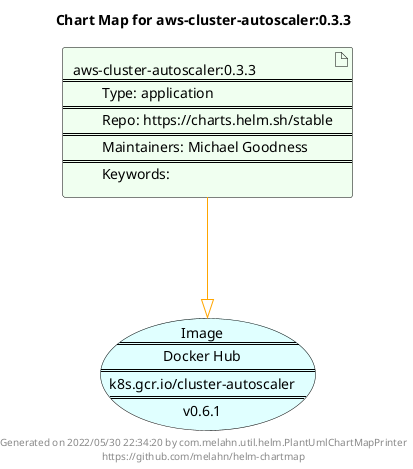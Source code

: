 @startuml
skinparam linetype ortho
skinparam backgroundColor white
skinparam usecaseBorderColor black
skinparam usecaseArrowColor LightSlateGray
skinparam artifactBorderColor black
skinparam artifactArrowColor LightSlateGray

title Chart Map for aws-cluster-autoscaler:0.3.3

'There is one referenced Helm Chart
artifact "aws-cluster-autoscaler:0.3.3\n====\n\tType: application\n====\n\tRepo: https://charts.helm.sh/stable\n====\n\tMaintainers: Michael Goodness\n====\n\tKeywords: " as aws_cluster_autoscaler_0_3_3 #HoneyDew

'There is one referenced Docker Image
usecase "Image\n====\nDocker Hub\n====\nk8s.gcr.io/cluster-autoscaler\n====\nv0.6.1" as k8s_gcr_io_cluster_autoscaler_v0_6_1 #LightCyan

'Chart Dependencies
aws_cluster_autoscaler_0_3_3--[#orange]-|>k8s_gcr_io_cluster_autoscaler_v0_6_1

center footer Generated on 2022/05/30 22:34:20 by com.melahn.util.helm.PlantUmlChartMapPrinter\nhttps://github.com/melahn/helm-chartmap
@enduml
